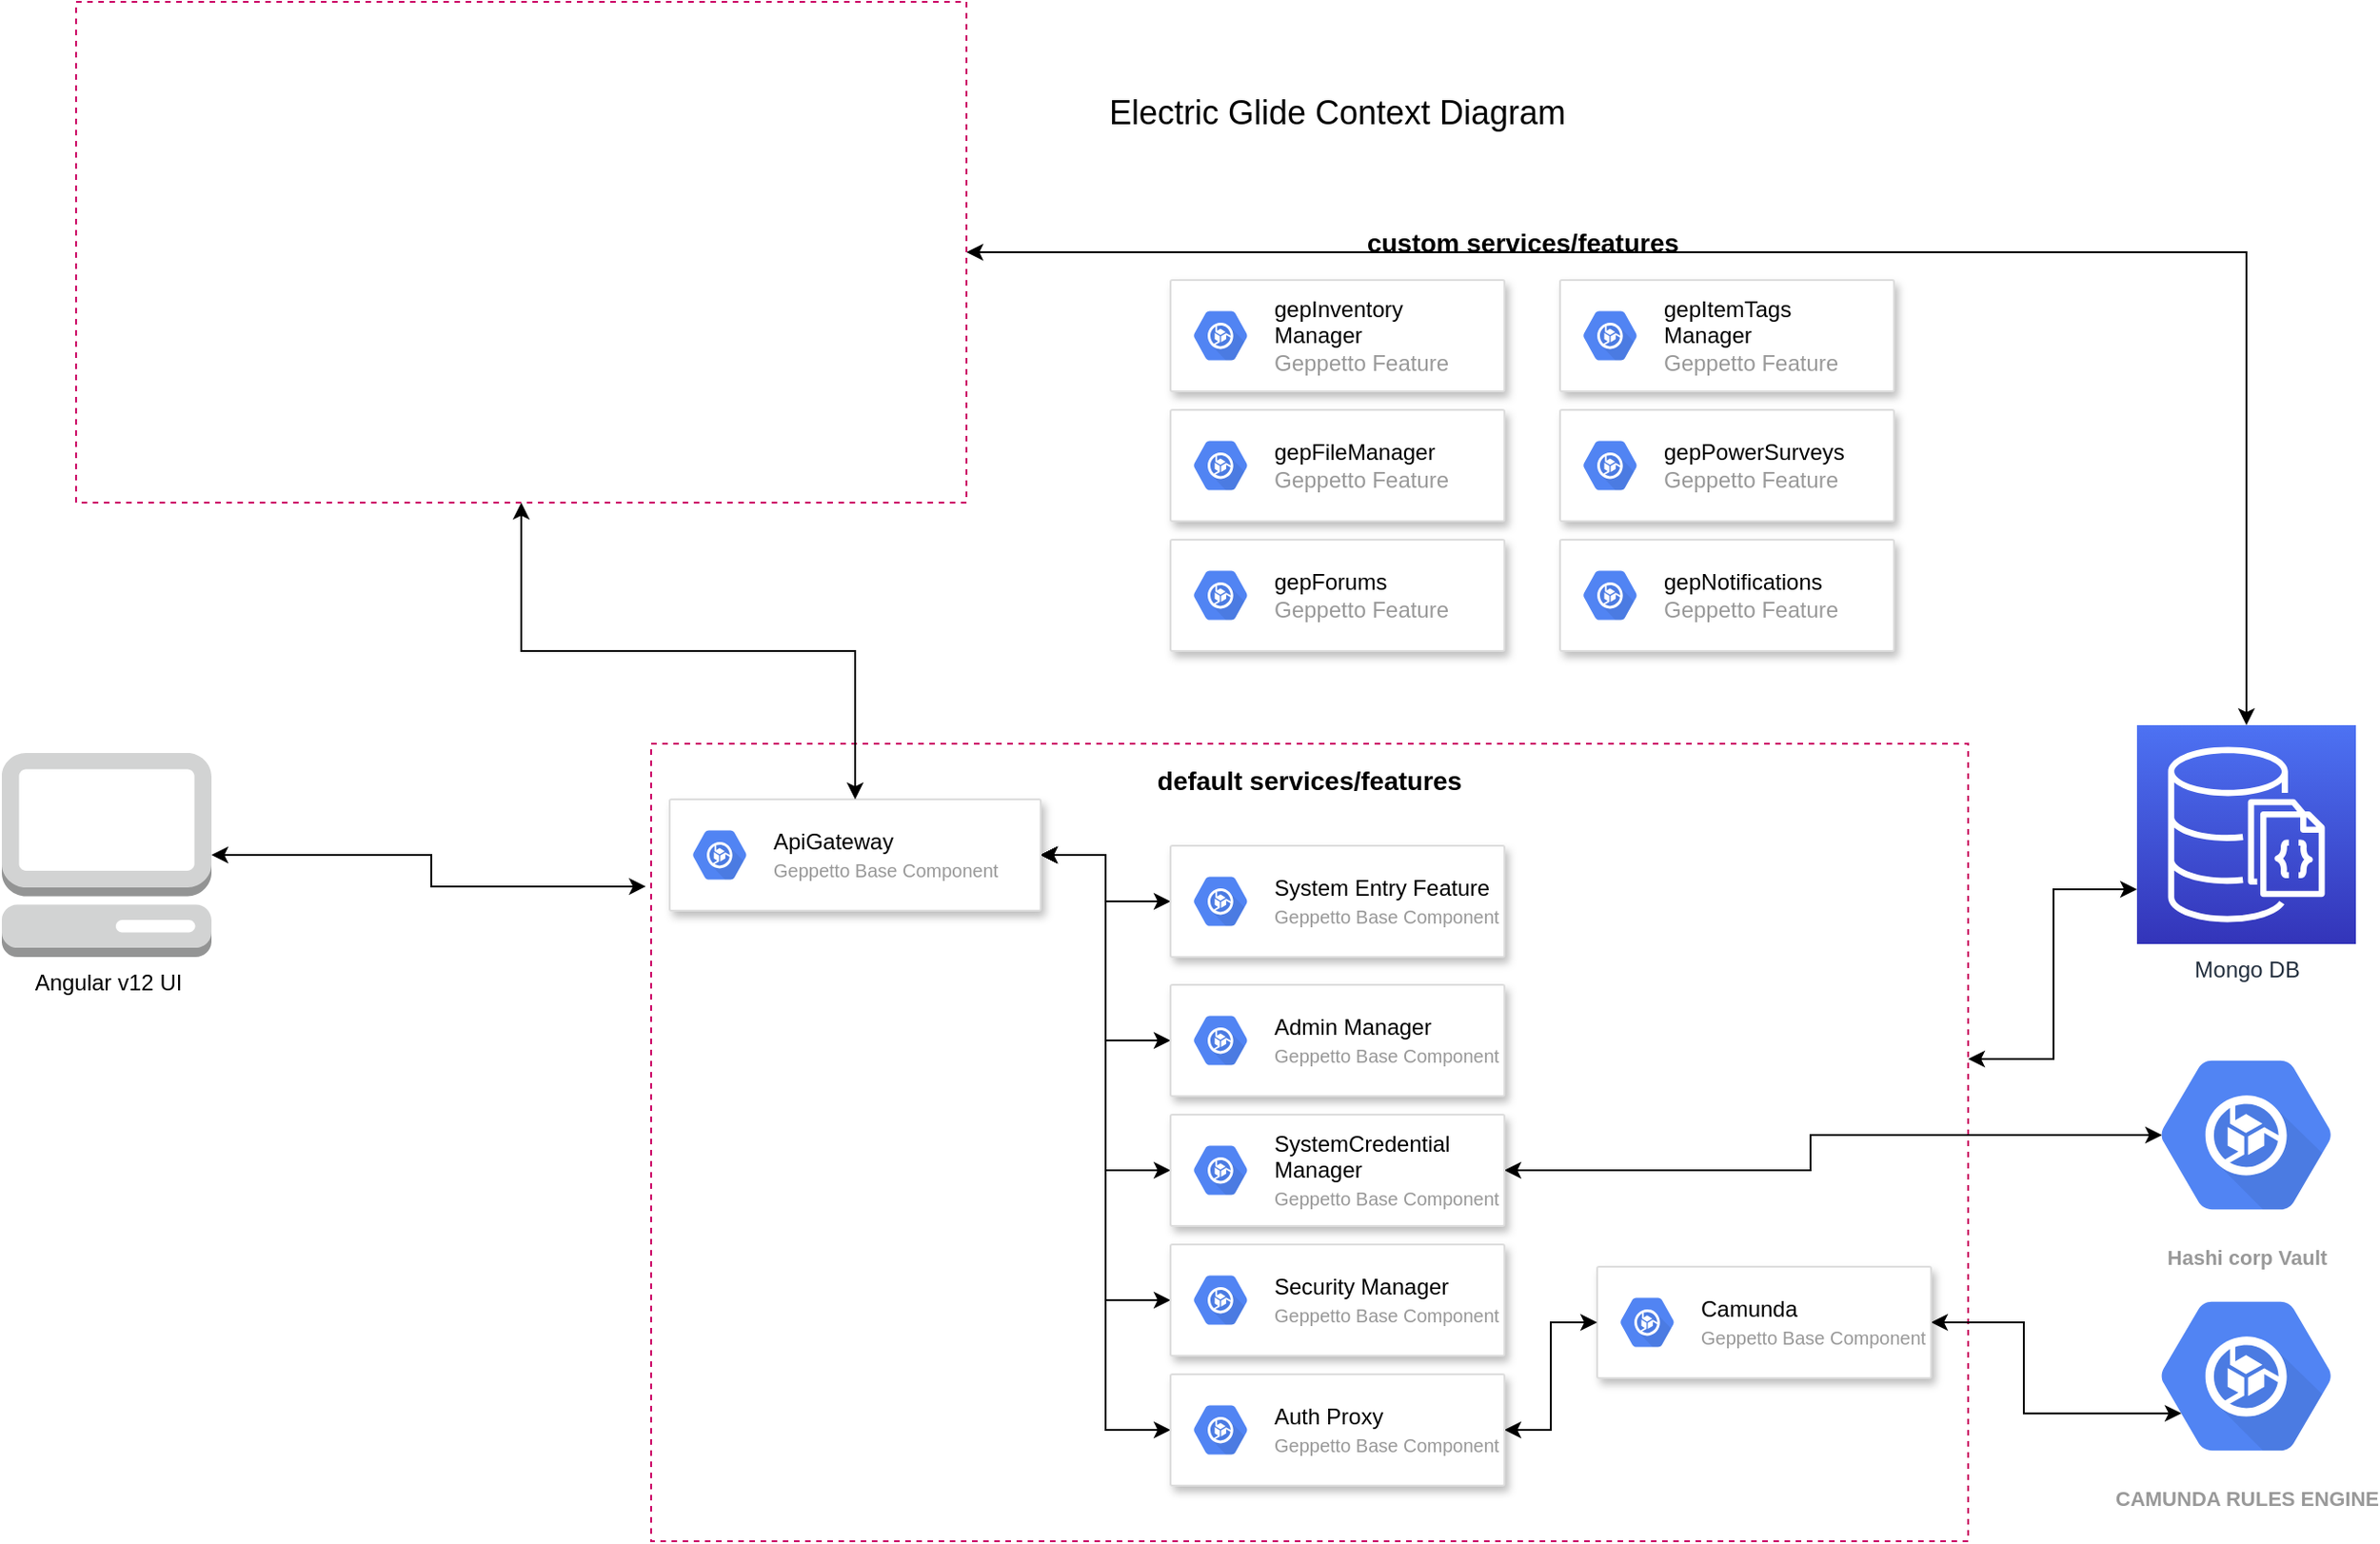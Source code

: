 <mxfile version="15.2.9" type="device" pages="2"><diagram id="dKy9SBBcwm-C02LNs3xB" name="context"><mxGraphModel dx="1426" dy="1566" grid="1" gridSize="10" guides="1" tooltips="1" connect="1" arrows="1" fold="1" page="1" pageScale="1" pageWidth="1100" pageHeight="850" math="0" shadow="0"><root><mxCell id="SBr5PYa9QIMHLQq0XO1f-0"/><mxCell id="SBr5PYa9QIMHLQq0XO1f-1" parent="SBr5PYa9QIMHLQq0XO1f-0"/><mxCell id="VgpyOSdeSVqn83UV-ktD-28" style="edgeStyle=orthogonalEdgeStyle;rounded=0;orthogonalLoop=1;jettySize=auto;html=1;entryX=0;entryY=0.75;entryDx=0;entryDy=0;entryPerimeter=0;startArrow=classic;startFill=1;" parent="SBr5PYa9QIMHLQq0XO1f-1" source="VgpyOSdeSVqn83UV-ktD-18" target="VgpyOSdeSVqn83UV-ktD-12" edge="1"><mxGeometry relative="1" as="geometry"><Array as="points"><mxPoint x="1226" y="540"/><mxPoint x="1226" y="449"/></Array></mxGeometry></mxCell><mxCell id="VgpyOSdeSVqn83UV-ktD-18" value="" style="rounded=0;whiteSpace=wrap;html=1;dashed=1;fillColor=none;gradientColor=none;strokeColor=#CC0066;" parent="SBr5PYa9QIMHLQq0XO1f-1" vertex="1"><mxGeometry x="470" y="370" width="710" height="430" as="geometry"/></mxCell><mxCell id="8__SwA9EBLNu9RgDJsMg-0" value="" style="strokeColor=#dddddd;shadow=1;strokeWidth=1;rounded=1;absoluteArcSize=1;arcSize=2;" parent="SBr5PYa9QIMHLQq0XO1f-1" vertex="1"><mxGeometry x="750" y="120" width="180" height="60" as="geometry"/></mxCell><mxCell id="8__SwA9EBLNu9RgDJsMg-1" value="&lt;font color=&quot;#000000&quot;&gt;gepInventory&lt;br&gt;Manager&lt;/font&gt;&lt;br&gt;Geppetto Feature" style="dashed=0;connectable=0;html=1;fillColor=#5184F3;strokeColor=none;shape=mxgraph.gcp2.hexIcon;prIcon=container_optimized_os;part=1;labelPosition=right;verticalLabelPosition=middle;align=left;verticalAlign=middle;spacingLeft=5;fontColor=#999999;fontSize=12;" parent="8__SwA9EBLNu9RgDJsMg-0" vertex="1"><mxGeometry y="0.5" width="44" height="39" relative="1" as="geometry"><mxPoint x="5" y="-19.5" as="offset"/></mxGeometry></mxCell><mxCell id="8__SwA9EBLNu9RgDJsMg-4" value="" style="strokeColor=#dddddd;shadow=1;strokeWidth=1;rounded=1;absoluteArcSize=1;arcSize=2;" parent="SBr5PYa9QIMHLQq0XO1f-1" vertex="1"><mxGeometry x="750" y="190" width="180" height="60" as="geometry"/></mxCell><mxCell id="8__SwA9EBLNu9RgDJsMg-5" value="&lt;font color=&quot;#000000&quot;&gt;gepFileManager&lt;/font&gt;&lt;br&gt;Geppetto Feature" style="dashed=0;connectable=0;html=1;fillColor=#5184F3;strokeColor=none;shape=mxgraph.gcp2.hexIcon;prIcon=container_optimized_os;part=1;labelPosition=right;verticalLabelPosition=middle;align=left;verticalAlign=middle;spacingLeft=5;fontColor=#999999;fontSize=12;" parent="8__SwA9EBLNu9RgDJsMg-4" vertex="1"><mxGeometry y="0.5" width="44" height="39" relative="1" as="geometry"><mxPoint x="5" y="-19.5" as="offset"/></mxGeometry></mxCell><mxCell id="8__SwA9EBLNu9RgDJsMg-6" value="" style="strokeColor=#dddddd;shadow=1;strokeWidth=1;rounded=1;absoluteArcSize=1;arcSize=2;" parent="SBr5PYa9QIMHLQq0XO1f-1" vertex="1"><mxGeometry x="960" y="120" width="180" height="60" as="geometry"/></mxCell><mxCell id="8__SwA9EBLNu9RgDJsMg-7" value="&lt;font color=&quot;#000000&quot;&gt;gepItemTags&lt;br&gt;Manager&lt;/font&gt;&lt;br&gt;Geppetto Feature" style="dashed=0;connectable=0;html=1;fillColor=#5184F3;strokeColor=none;shape=mxgraph.gcp2.hexIcon;prIcon=container_optimized_os;part=1;labelPosition=right;verticalLabelPosition=middle;align=left;verticalAlign=middle;spacingLeft=5;fontColor=#999999;fontSize=12;" parent="8__SwA9EBLNu9RgDJsMg-6" vertex="1"><mxGeometry y="0.5" width="44" height="39" relative="1" as="geometry"><mxPoint x="5" y="-19.5" as="offset"/></mxGeometry></mxCell><mxCell id="8__SwA9EBLNu9RgDJsMg-8" value="" style="strokeColor=#dddddd;shadow=1;strokeWidth=1;rounded=1;absoluteArcSize=1;arcSize=2;" parent="SBr5PYa9QIMHLQq0XO1f-1" vertex="1"><mxGeometry x="960" y="190" width="180" height="60" as="geometry"/></mxCell><mxCell id="8__SwA9EBLNu9RgDJsMg-9" value="&lt;font color=&quot;#000000&quot;&gt;gepPowerSurveys&lt;/font&gt;&lt;br&gt;Geppetto Feature" style="dashed=0;connectable=0;html=1;fillColor=#5184F3;strokeColor=none;shape=mxgraph.gcp2.hexIcon;prIcon=container_optimized_os;part=1;labelPosition=right;verticalLabelPosition=middle;align=left;verticalAlign=middle;spacingLeft=5;fontColor=#999999;fontSize=12;" parent="8__SwA9EBLNu9RgDJsMg-8" vertex="1"><mxGeometry y="0.5" width="44" height="39" relative="1" as="geometry"><mxPoint x="5" y="-19.5" as="offset"/></mxGeometry></mxCell><mxCell id="8__SwA9EBLNu9RgDJsMg-11" value="" style="strokeColor=#dddddd;shadow=1;strokeWidth=1;rounded=1;absoluteArcSize=1;arcSize=2;" parent="SBr5PYa9QIMHLQq0XO1f-1" vertex="1"><mxGeometry x="750" y="260" width="180" height="60" as="geometry"/></mxCell><mxCell id="8__SwA9EBLNu9RgDJsMg-12" value="&lt;font color=&quot;#000000&quot;&gt;gepForums&lt;/font&gt;&lt;br&gt;Geppetto Feature" style="dashed=0;connectable=0;html=1;fillColor=#5184F3;strokeColor=none;shape=mxgraph.gcp2.hexIcon;prIcon=container_optimized_os;part=1;labelPosition=right;verticalLabelPosition=middle;align=left;verticalAlign=middle;spacingLeft=5;fontColor=#999999;fontSize=12;" parent="8__SwA9EBLNu9RgDJsMg-11" vertex="1"><mxGeometry y="0.5" width="44" height="39" relative="1" as="geometry"><mxPoint x="5" y="-19.5" as="offset"/></mxGeometry></mxCell><mxCell id="8__SwA9EBLNu9RgDJsMg-13" value="" style="strokeColor=#dddddd;shadow=1;strokeWidth=1;rounded=1;absoluteArcSize=1;arcSize=2;" parent="SBr5PYa9QIMHLQq0XO1f-1" vertex="1"><mxGeometry x="960" y="260" width="180" height="60" as="geometry"/></mxCell><mxCell id="8__SwA9EBLNu9RgDJsMg-14" value="&lt;font color=&quot;#000000&quot;&gt;gepNotifications&lt;/font&gt;&lt;br&gt;Geppetto Feature" style="dashed=0;connectable=0;html=1;fillColor=#5184F3;strokeColor=none;shape=mxgraph.gcp2.hexIcon;prIcon=container_optimized_os;part=1;labelPosition=right;verticalLabelPosition=middle;align=left;verticalAlign=middle;spacingLeft=5;fontColor=#999999;fontSize=12;" parent="8__SwA9EBLNu9RgDJsMg-13" vertex="1"><mxGeometry y="0.5" width="44" height="39" relative="1" as="geometry"><mxPoint x="5" y="-19.5" as="offset"/></mxGeometry></mxCell><mxCell id="VgpyOSdeSVqn83UV-ktD-23" style="edgeStyle=orthogonalEdgeStyle;rounded=0;orthogonalLoop=1;jettySize=auto;html=1;entryX=0;entryY=0.5;entryDx=0;entryDy=0;startArrow=classic;startFill=1;" parent="SBr5PYa9QIMHLQq0XO1f-1" source="8__SwA9EBLNu9RgDJsMg-16" target="VgpyOSdeSVqn83UV-ktD-10" edge="1"><mxGeometry relative="1" as="geometry"/></mxCell><mxCell id="VgpyOSdeSVqn83UV-ktD-24" style="edgeStyle=orthogonalEdgeStyle;rounded=0;orthogonalLoop=1;jettySize=auto;html=1;entryX=0;entryY=0.5;entryDx=0;entryDy=0;startArrow=classic;startFill=1;" parent="SBr5PYa9QIMHLQq0XO1f-1" source="8__SwA9EBLNu9RgDJsMg-16" target="VgpyOSdeSVqn83UV-ktD-6" edge="1"><mxGeometry relative="1" as="geometry"/></mxCell><mxCell id="VgpyOSdeSVqn83UV-ktD-25" style="edgeStyle=orthogonalEdgeStyle;rounded=0;orthogonalLoop=1;jettySize=auto;html=1;entryX=0;entryY=0.5;entryDx=0;entryDy=0;startArrow=classic;startFill=1;" parent="SBr5PYa9QIMHLQq0XO1f-1" source="8__SwA9EBLNu9RgDJsMg-16" target="VgpyOSdeSVqn83UV-ktD-4" edge="1"><mxGeometry relative="1" as="geometry"/></mxCell><mxCell id="-wSxiqYW_l5zqY3tqVhY-4" style="edgeStyle=orthogonalEdgeStyle;rounded=0;orthogonalLoop=1;jettySize=auto;html=1;entryX=0;entryY=0.5;entryDx=0;entryDy=0;startArrow=classic;startFill=1;" parent="SBr5PYa9QIMHLQq0XO1f-1" source="8__SwA9EBLNu9RgDJsMg-16" target="-wSxiqYW_l5zqY3tqVhY-2" edge="1"><mxGeometry relative="1" as="geometry"/></mxCell><mxCell id="-wSxiqYW_l5zqY3tqVhY-5" style="edgeStyle=orthogonalEdgeStyle;rounded=0;orthogonalLoop=1;jettySize=auto;html=1;entryX=0;entryY=0.5;entryDx=0;entryDy=0;startArrow=classic;startFill=1;" parent="SBr5PYa9QIMHLQq0XO1f-1" source="8__SwA9EBLNu9RgDJsMg-16" target="VgpyOSdeSVqn83UV-ktD-8" edge="1"><mxGeometry relative="1" as="geometry"/></mxCell><mxCell id="8__SwA9EBLNu9RgDJsMg-16" value="" style="strokeColor=#dddddd;shadow=1;strokeWidth=1;rounded=1;absoluteArcSize=1;arcSize=2;" parent="SBr5PYa9QIMHLQq0XO1f-1" vertex="1"><mxGeometry x="480" y="400" width="200" height="60" as="geometry"/></mxCell><mxCell id="8__SwA9EBLNu9RgDJsMg-17" value="&lt;font color=&quot;#000000&quot;&gt;ApiGateway&lt;/font&gt;&lt;br&gt;&lt;font style=&quot;font-size: 10px&quot;&gt;Geppetto Base Component&lt;/font&gt;" style="dashed=0;connectable=0;html=1;fillColor=#5184F3;strokeColor=none;shape=mxgraph.gcp2.hexIcon;prIcon=container_optimized_os;part=1;labelPosition=right;verticalLabelPosition=middle;align=left;verticalAlign=middle;spacingLeft=5;fontColor=#999999;fontSize=12;" parent="8__SwA9EBLNu9RgDJsMg-16" vertex="1"><mxGeometry y="0.5" width="44" height="39" relative="1" as="geometry"><mxPoint x="5" y="-19.5" as="offset"/></mxGeometry></mxCell><mxCell id="VgpyOSdeSVqn83UV-ktD-27" style="edgeStyle=orthogonalEdgeStyle;rounded=0;orthogonalLoop=1;jettySize=auto;html=1;entryX=0.25;entryY=0.67;entryDx=0;entryDy=0;entryPerimeter=0;startArrow=classic;startFill=1;" parent="SBr5PYa9QIMHLQq0XO1f-1" source="8__SwA9EBLNu9RgDJsMg-20" target="VgpyOSdeSVqn83UV-ktD-0" edge="1"><mxGeometry relative="1" as="geometry"/></mxCell><mxCell id="8__SwA9EBLNu9RgDJsMg-20" value="" style="strokeColor=#dddddd;shadow=1;strokeWidth=1;rounded=1;absoluteArcSize=1;arcSize=2;" parent="SBr5PYa9QIMHLQq0XO1f-1" vertex="1"><mxGeometry x="980" y="652" width="180" height="60" as="geometry"/></mxCell><mxCell id="8__SwA9EBLNu9RgDJsMg-21" value="&lt;font color=&quot;#000000&quot;&gt;Camunda&lt;/font&gt;&lt;br&gt;&lt;font style=&quot;font-size: 10px&quot;&gt;Geppetto Base Component&lt;/font&gt;" style="dashed=0;connectable=0;html=1;fillColor=#5184F3;strokeColor=none;shape=mxgraph.gcp2.hexIcon;prIcon=container_optimized_os;part=1;labelPosition=right;verticalLabelPosition=middle;align=left;verticalAlign=middle;spacingLeft=5;fontColor=#999999;fontSize=12;" parent="8__SwA9EBLNu9RgDJsMg-20" vertex="1"><mxGeometry y="0.5" width="44" height="39" relative="1" as="geometry"><mxPoint x="5" y="-19.5" as="offset"/></mxGeometry></mxCell><mxCell id="VgpyOSdeSVqn83UV-ktD-0" value="CAMUNDA RULES ENGINE" style="html=1;fillColor=#5184F3;strokeColor=none;verticalAlign=top;labelPosition=center;verticalLabelPosition=bottom;align=center;spacingTop=-6;fontSize=11;fontStyle=1;fontColor=#999999;shape=mxgraph.gcp2.hexIcon;prIcon=container_optimized_os" parent="SBr5PYa9QIMHLQq0XO1f-1" vertex="1"><mxGeometry x="1260" y="652" width="140" height="118" as="geometry"/></mxCell><mxCell id="VgpyOSdeSVqn83UV-ktD-26" style="edgeStyle=orthogonalEdgeStyle;rounded=0;orthogonalLoop=1;jettySize=auto;html=1;startArrow=classic;startFill=1;" parent="SBr5PYa9QIMHLQq0XO1f-1" source="VgpyOSdeSVqn83UV-ktD-4" target="8__SwA9EBLNu9RgDJsMg-20" edge="1"><mxGeometry relative="1" as="geometry"/></mxCell><mxCell id="VgpyOSdeSVqn83UV-ktD-4" value="" style="strokeColor=#dddddd;shadow=1;strokeWidth=1;rounded=1;absoluteArcSize=1;arcSize=2;" parent="SBr5PYa9QIMHLQq0XO1f-1" vertex="1"><mxGeometry x="750" y="710" width="180" height="60" as="geometry"/></mxCell><mxCell id="VgpyOSdeSVqn83UV-ktD-5" value="&lt;font color=&quot;#000000&quot;&gt;Auth Proxy&lt;/font&gt;&lt;br&gt;&lt;font style=&quot;font-size: 10px&quot;&gt;Geppetto Base Component&lt;/font&gt;" style="dashed=0;connectable=0;html=1;fillColor=#5184F3;strokeColor=none;shape=mxgraph.gcp2.hexIcon;prIcon=container_optimized_os;part=1;labelPosition=right;verticalLabelPosition=middle;align=left;verticalAlign=middle;spacingLeft=5;fontColor=#999999;fontSize=12;" parent="VgpyOSdeSVqn83UV-ktD-4" vertex="1"><mxGeometry y="0.5" width="44" height="39" relative="1" as="geometry"><mxPoint x="5" y="-19.5" as="offset"/></mxGeometry></mxCell><mxCell id="VgpyOSdeSVqn83UV-ktD-6" value="" style="strokeColor=#dddddd;shadow=1;strokeWidth=1;rounded=1;absoluteArcSize=1;arcSize=2;" parent="SBr5PYa9QIMHLQq0XO1f-1" vertex="1"><mxGeometry x="750" y="640" width="180" height="60" as="geometry"/></mxCell><mxCell id="VgpyOSdeSVqn83UV-ktD-7" value="&lt;font color=&quot;#000000&quot;&gt;Security Manager&lt;/font&gt;&lt;br&gt;&lt;font style=&quot;font-size: 10px&quot;&gt;Geppetto Base Component&lt;/font&gt;" style="dashed=0;connectable=0;html=1;fillColor=#5184F3;strokeColor=none;shape=mxgraph.gcp2.hexIcon;prIcon=container_optimized_os;part=1;labelPosition=right;verticalLabelPosition=middle;align=left;verticalAlign=middle;spacingLeft=5;fontColor=#999999;fontSize=12;" parent="VgpyOSdeSVqn83UV-ktD-6" vertex="1"><mxGeometry y="0.5" width="44" height="39" relative="1" as="geometry"><mxPoint x="5" y="-19.5" as="offset"/></mxGeometry></mxCell><mxCell id="VgpyOSdeSVqn83UV-ktD-8" value="" style="strokeColor=#dddddd;shadow=1;strokeWidth=1;rounded=1;absoluteArcSize=1;arcSize=2;" parent="SBr5PYa9QIMHLQq0XO1f-1" vertex="1"><mxGeometry x="750" y="500" width="180" height="60" as="geometry"/></mxCell><mxCell id="VgpyOSdeSVqn83UV-ktD-9" value="&lt;font color=&quot;#000000&quot;&gt;Admin Manager&lt;/font&gt;&lt;br&gt;&lt;font style=&quot;font-size: 10px&quot;&gt;Geppetto Base Component&lt;/font&gt;" style="dashed=0;connectable=0;html=1;fillColor=#5184F3;strokeColor=none;shape=mxgraph.gcp2.hexIcon;prIcon=container_optimized_os;part=1;labelPosition=right;verticalLabelPosition=middle;align=left;verticalAlign=middle;spacingLeft=5;fontColor=#999999;fontSize=12;" parent="VgpyOSdeSVqn83UV-ktD-8" vertex="1"><mxGeometry y="0.5" width="44" height="39" relative="1" as="geometry"><mxPoint x="5" y="-19.5" as="offset"/></mxGeometry></mxCell><mxCell id="-wSxiqYW_l5zqY3tqVhY-10" style="edgeStyle=orthogonalEdgeStyle;rounded=0;orthogonalLoop=1;jettySize=auto;html=1;entryX=0.175;entryY=0.5;entryDx=0;entryDy=0;entryPerimeter=0;startArrow=classic;startFill=1;" parent="SBr5PYa9QIMHLQq0XO1f-1" source="VgpyOSdeSVqn83UV-ktD-10" target="-wSxiqYW_l5zqY3tqVhY-8" edge="1"><mxGeometry relative="1" as="geometry"/></mxCell><mxCell id="VgpyOSdeSVqn83UV-ktD-10" value="" style="strokeColor=#dddddd;shadow=1;strokeWidth=1;rounded=1;absoluteArcSize=1;arcSize=2;" parent="SBr5PYa9QIMHLQq0XO1f-1" vertex="1"><mxGeometry x="750" y="570" width="180" height="60" as="geometry"/></mxCell><mxCell id="VgpyOSdeSVqn83UV-ktD-11" value="&lt;font color=&quot;#000000&quot;&gt;SystemCredential&lt;br&gt;Manager&lt;/font&gt;&lt;br&gt;&lt;font style=&quot;font-size: 10px&quot;&gt;Geppetto Base Component&lt;/font&gt;" style="dashed=0;connectable=0;html=1;fillColor=#5184F3;strokeColor=none;shape=mxgraph.gcp2.hexIcon;prIcon=container_optimized_os;part=1;labelPosition=right;verticalLabelPosition=middle;align=left;verticalAlign=middle;spacingLeft=5;fontColor=#999999;fontSize=12;" parent="VgpyOSdeSVqn83UV-ktD-10" vertex="1"><mxGeometry y="0.5" width="44" height="39" relative="1" as="geometry"><mxPoint x="5" y="-19.5" as="offset"/></mxGeometry></mxCell><mxCell id="VgpyOSdeSVqn83UV-ktD-12" value="Mongo DB" style="points=[[0,0,0],[0.25,0,0],[0.5,0,0],[0.75,0,0],[1,0,0],[0,1,0],[0.25,1,0],[0.5,1,0],[0.75,1,0],[1,1,0],[0,0.25,0],[0,0.5,0],[0,0.75,0],[1,0.25,0],[1,0.5,0],[1,0.75,0]];outlineConnect=0;fontColor=#232F3E;gradientColor=#4D72F3;gradientDirection=north;fillColor=#3334B9;strokeColor=#ffffff;dashed=0;verticalLabelPosition=bottom;verticalAlign=top;align=center;html=1;fontSize=12;fontStyle=0;aspect=fixed;shape=mxgraph.aws4.resourceIcon;resIcon=mxgraph.aws4.documentdb_with_mongodb_compatibility;rounded=0;" parent="SBr5PYa9QIMHLQq0XO1f-1" vertex="1"><mxGeometry x="1271" y="360" width="118" height="118" as="geometry"/></mxCell><mxCell id="VgpyOSdeSVqn83UV-ktD-32" style="edgeStyle=orthogonalEdgeStyle;rounded=0;orthogonalLoop=1;jettySize=auto;html=1;entryX=-0.004;entryY=0.179;entryDx=0;entryDy=0;entryPerimeter=0;startArrow=classic;startFill=1;" parent="SBr5PYa9QIMHLQq0XO1f-1" source="VgpyOSdeSVqn83UV-ktD-13" target="VgpyOSdeSVqn83UV-ktD-18" edge="1"><mxGeometry relative="1" as="geometry"/></mxCell><mxCell id="VgpyOSdeSVqn83UV-ktD-13" value="Angular v12 UI" style="outlineConnect=0;dashed=0;verticalLabelPosition=bottom;verticalAlign=top;align=center;html=1;shape=mxgraph.aws3.management_console;fillColor=#D2D3D3;gradientColor=none;rounded=0;" parent="SBr5PYa9QIMHLQq0XO1f-1" vertex="1"><mxGeometry x="120" y="375" width="113" height="110" as="geometry"/></mxCell><mxCell id="VgpyOSdeSVqn83UV-ktD-14" value="&lt;font style=&quot;font-size: 18px&quot;&gt;Electric Glide Context Diagram&lt;/font&gt;" style="text;html=1;strokeColor=none;fillColor=none;align=center;verticalAlign=middle;whiteSpace=wrap;rounded=0;dashed=1;" parent="SBr5PYa9QIMHLQq0XO1f-1" vertex="1"><mxGeometry x="655" y="20" width="370" height="20" as="geometry"/></mxCell><mxCell id="VgpyOSdeSVqn83UV-ktD-29" style="edgeStyle=orthogonalEdgeStyle;rounded=0;orthogonalLoop=1;jettySize=auto;html=1;startArrow=classic;startFill=1;" parent="SBr5PYa9QIMHLQq0XO1f-1" source="VgpyOSdeSVqn83UV-ktD-17" target="VgpyOSdeSVqn83UV-ktD-12" edge="1"><mxGeometry relative="1" as="geometry"/></mxCell><mxCell id="-wSxiqYW_l5zqY3tqVhY-7" style="edgeStyle=orthogonalEdgeStyle;rounded=0;orthogonalLoop=1;jettySize=auto;html=1;entryX=0.5;entryY=0;entryDx=0;entryDy=0;startArrow=classic;startFill=1;" parent="SBr5PYa9QIMHLQq0XO1f-1" source="VgpyOSdeSVqn83UV-ktD-17" target="8__SwA9EBLNu9RgDJsMg-16" edge="1"><mxGeometry relative="1" as="geometry"/></mxCell><mxCell id="VgpyOSdeSVqn83UV-ktD-17" value="" style="rounded=0;whiteSpace=wrap;html=1;dashed=1;fillColor=none;gradientColor=none;strokeColor=#CC0066;" parent="SBr5PYa9QIMHLQq0XO1f-1" vertex="1"><mxGeometry x="160" y="-30" width="480" height="270" as="geometry"/></mxCell><mxCell id="VgpyOSdeSVqn83UV-ktD-30" value="&lt;font style=&quot;font-size: 14px&quot;&gt;&lt;b&gt;custom services/features&lt;/b&gt;&lt;/font&gt;" style="text;html=1;strokeColor=none;fillColor=none;align=center;verticalAlign=middle;whiteSpace=wrap;rounded=0;dashed=1;" parent="SBr5PYa9QIMHLQq0XO1f-1" vertex="1"><mxGeometry x="850" y="90" width="180" height="20" as="geometry"/></mxCell><mxCell id="VgpyOSdeSVqn83UV-ktD-31" value="&lt;font style=&quot;font-size: 14px&quot;&gt;&lt;b&gt;default services/features&lt;/b&gt;&lt;/font&gt;" style="text;html=1;strokeColor=none;fillColor=none;align=center;verticalAlign=middle;whiteSpace=wrap;rounded=0;dashed=1;" parent="SBr5PYa9QIMHLQq0XO1f-1" vertex="1"><mxGeometry x="735" y="380" width="180" height="20" as="geometry"/></mxCell><mxCell id="-wSxiqYW_l5zqY3tqVhY-2" value="" style="strokeColor=#dddddd;shadow=1;strokeWidth=1;rounded=1;absoluteArcSize=1;arcSize=2;" parent="SBr5PYa9QIMHLQq0XO1f-1" vertex="1"><mxGeometry x="750" y="425" width="180" height="60" as="geometry"/></mxCell><mxCell id="-wSxiqYW_l5zqY3tqVhY-3" value="&lt;font color=&quot;#000000&quot;&gt;System Entry Feature&lt;/font&gt;&lt;br&gt;&lt;font style=&quot;font-size: 10px&quot;&gt;Geppetto Base Component&lt;/font&gt;" style="dashed=0;connectable=0;html=1;fillColor=#5184F3;strokeColor=none;shape=mxgraph.gcp2.hexIcon;prIcon=container_optimized_os;part=1;labelPosition=right;verticalLabelPosition=middle;align=left;verticalAlign=middle;spacingLeft=5;fontColor=#999999;fontSize=12;" parent="-wSxiqYW_l5zqY3tqVhY-2" vertex="1"><mxGeometry y="0.5" width="44" height="39" relative="1" as="geometry"><mxPoint x="5" y="-19.5" as="offset"/></mxGeometry></mxCell><mxCell id="-wSxiqYW_l5zqY3tqVhY-8" value="Hashi corp Vault" style="html=1;fillColor=#5184F3;strokeColor=none;verticalAlign=top;labelPosition=center;verticalLabelPosition=bottom;align=center;spacingTop=-6;fontSize=11;fontStyle=1;fontColor=#999999;shape=mxgraph.gcp2.hexIcon;prIcon=container_optimized_os" parent="SBr5PYa9QIMHLQq0XO1f-1" vertex="1"><mxGeometry x="1260" y="522" width="140" height="118" as="geometry"/></mxCell></root></mxGraphModel></diagram><diagram id="6b_Fhv5zBGNuw5R_LBHf" name="Page-2"><mxGraphModel dx="1426" dy="716" grid="1" gridSize="10" guides="1" tooltips="1" connect="1" arrows="1" fold="1" page="1" pageScale="1" pageWidth="1100" pageHeight="850" math="0" shadow="0"><root><mxCell id="2WveRS5UUNAfMhsTAeDn-0"/><mxCell id="2WveRS5UUNAfMhsTAeDn-1" parent="2WveRS5UUNAfMhsTAeDn-0"/><mxCell id="z5k8DvRZiJTl83wp2pLu-6" style="edgeStyle=orthogonalEdgeStyle;rounded=0;orthogonalLoop=1;jettySize=auto;html=1;entryX=0;entryY=0.5;entryDx=0;entryDy=0;startArrow=classic;startFill=1;" edge="1" parent="2WveRS5UUNAfMhsTAeDn-1" source="2WveRS5UUNAfMhsTAeDn-2" target="z5k8DvRZiJTl83wp2pLu-2"><mxGeometry relative="1" as="geometry"/></mxCell><mxCell id="2WveRS5UUNAfMhsTAeDn-2" value="" style="strokeColor=#dddddd;shadow=1;strokeWidth=1;rounded=1;absoluteArcSize=1;arcSize=2;" vertex="1" parent="2WveRS5UUNAfMhsTAeDn-1"><mxGeometry x="100" y="340" width="190" height="60" as="geometry"/></mxCell><mxCell id="2WveRS5UUNAfMhsTAeDn-3" value="&lt;font color=&quot;#000000&quot;&gt;security&lt;br&gt;Manager&lt;/font&gt;&lt;br&gt;default Micro Service" style="dashed=0;connectable=0;html=1;fillColor=#5184F3;strokeColor=none;shape=mxgraph.gcp2.hexIcon;prIcon=container_optimized_os;part=1;labelPosition=right;verticalLabelPosition=middle;align=left;verticalAlign=middle;spacingLeft=5;fontColor=#999999;fontSize=12;" vertex="1" parent="2WveRS5UUNAfMhsTAeDn-2"><mxGeometry y="0.5" width="44" height="39" relative="1" as="geometry"><mxPoint x="5" y="-19.5" as="offset"/></mxGeometry></mxCell><mxCell id="z5k8DvRZiJTl83wp2pLu-10" style="edgeStyle=orthogonalEdgeStyle;rounded=0;orthogonalLoop=1;jettySize=auto;html=1;entryX=0;entryY=0.5;entryDx=0;entryDy=0;entryPerimeter=0;startArrow=classic;startFill=1;" edge="1" parent="2WveRS5UUNAfMhsTAeDn-1" source="2WveRS5UUNAfMhsTAeDn-8" target="FeocQxm-rHwbkY91s6gn-0"><mxGeometry relative="1" as="geometry"/></mxCell><mxCell id="2WveRS5UUNAfMhsTAeDn-8" value="" style="strokeColor=#6c8ebf;shadow=1;strokeWidth=1;rounded=1;absoluteArcSize=1;arcSize=2;fillColor=#dae8fc;" vertex="1" parent="2WveRS5UUNAfMhsTAeDn-1"><mxGeometry x="645" y="479" width="180" height="60" as="geometry"/></mxCell><mxCell id="2WveRS5UUNAfMhsTAeDn-9" value="&lt;font color=&quot;#000000&quot;&gt;gepFileManager&lt;/font&gt;&lt;br&gt;Geppetto Feature" style="dashed=0;connectable=0;html=1;fillColor=#5184F3;strokeColor=none;shape=mxgraph.gcp2.hexIcon;prIcon=container_optimized_os;part=1;labelPosition=right;verticalLabelPosition=middle;align=left;verticalAlign=middle;spacingLeft=5;fontColor=#999999;fontSize=12;" vertex="1" parent="2WveRS5UUNAfMhsTAeDn-8"><mxGeometry y="0.5" width="44" height="39" relative="1" as="geometry"><mxPoint x="5" y="-19.5" as="offset"/></mxGeometry></mxCell><mxCell id="C9WVgLhj11NfMrMn1zjx-0" value="CAMUNDA RULES ENGINE" style="html=1;fillColor=#5184F3;strokeColor=none;verticalAlign=top;labelPosition=center;verticalLabelPosition=bottom;align=center;spacingTop=-6;fontSize=11;fontStyle=1;fontColor=#999999;shape=mxgraph.gcp2.hexIcon;prIcon=container_optimized_os" vertex="1" parent="2WveRS5UUNAfMhsTAeDn-1"><mxGeometry x="948" y="180" width="140" height="118" as="geometry"/></mxCell><mxCell id="FeocQxm-rHwbkY91s6gn-0" value="Mongo DB" style="points=[[0,0,0],[0.25,0,0],[0.5,0,0],[0.75,0,0],[1,0,0],[0,1,0],[0.25,1,0],[0.5,1,0],[0.75,1,0],[1,1,0],[0,0.25,0],[0,0.5,0],[0,0.75,0],[1,0.25,0],[1,0.5,0],[1,0.75,0]];outlineConnect=0;fontColor=#232F3E;gradientColor=#4D72F3;gradientDirection=north;fillColor=#3334B9;strokeColor=#ffffff;dashed=0;verticalLabelPosition=bottom;verticalAlign=top;align=center;html=1;fontSize=12;fontStyle=0;aspect=fixed;shape=mxgraph.aws4.resourceIcon;resIcon=mxgraph.aws4.documentdb_with_mongodb_compatibility;rounded=0;" vertex="1" parent="2WveRS5UUNAfMhsTAeDn-1"><mxGeometry x="959" y="450" width="118" height="118" as="geometry"/></mxCell><mxCell id="z5k8DvRZiJTl83wp2pLu-7" style="edgeStyle=orthogonalEdgeStyle;rounded=0;orthogonalLoop=1;jettySize=auto;html=1;entryX=0;entryY=0.5;entryDx=0;entryDy=0;" edge="1" parent="2WveRS5UUNAfMhsTAeDn-1" source="z5k8DvRZiJTl83wp2pLu-2" target="z5k8DvRZiJTl83wp2pLu-4"><mxGeometry relative="1" as="geometry"/></mxCell><mxCell id="z5k8DvRZiJTl83wp2pLu-8" style="edgeStyle=orthogonalEdgeStyle;rounded=0;orthogonalLoop=1;jettySize=auto;html=1;entryX=0;entryY=0.75;entryDx=0;entryDy=0;" edge="1" parent="2WveRS5UUNAfMhsTAeDn-1" source="z5k8DvRZiJTl83wp2pLu-2" target="2WveRS5UUNAfMhsTAeDn-8"><mxGeometry relative="1" as="geometry"><Array as="points"><mxPoint x="608" y="370"/><mxPoint x="608" y="524"/></Array></mxGeometry></mxCell><mxCell id="z5k8DvRZiJTl83wp2pLu-2" value="" style="strokeColor=#dddddd;shadow=1;strokeWidth=1;rounded=1;absoluteArcSize=1;arcSize=2;" vertex="1" parent="2WveRS5UUNAfMhsTAeDn-1"><mxGeometry x="380" y="340" width="190" height="60" as="geometry"/></mxCell><mxCell id="z5k8DvRZiJTl83wp2pLu-3" value="&lt;font color=&quot;#000000&quot;&gt;auth-proxy&lt;br&gt;&lt;/font&gt;default Micro Service" style="dashed=0;connectable=0;html=1;fillColor=#5184F3;strokeColor=none;shape=mxgraph.gcp2.hexIcon;prIcon=container_optimized_os;part=1;labelPosition=right;verticalLabelPosition=middle;align=left;verticalAlign=middle;spacingLeft=5;fontColor=#999999;fontSize=12;" vertex="1" parent="z5k8DvRZiJTl83wp2pLu-2"><mxGeometry y="0.5" width="44" height="39" relative="1" as="geometry"><mxPoint x="5" y="-19.5" as="offset"/></mxGeometry></mxCell><mxCell id="z5k8DvRZiJTl83wp2pLu-9" style="edgeStyle=orthogonalEdgeStyle;rounded=0;orthogonalLoop=1;jettySize=auto;html=1;entryX=0.175;entryY=0.5;entryDx=0;entryDy=0;entryPerimeter=0;startArrow=classic;startFill=1;" edge="1" parent="2WveRS5UUNAfMhsTAeDn-1" source="z5k8DvRZiJTl83wp2pLu-4" target="C9WVgLhj11NfMrMn1zjx-0"><mxGeometry relative="1" as="geometry"/></mxCell><mxCell id="z5k8DvRZiJTl83wp2pLu-4" value="" style="strokeColor=#dddddd;shadow=1;strokeWidth=1;rounded=1;absoluteArcSize=1;arcSize=2;" vertex="1" parent="2WveRS5UUNAfMhsTAeDn-1"><mxGeometry x="640" y="220" width="190" height="60" as="geometry"/></mxCell><mxCell id="z5k8DvRZiJTl83wp2pLu-5" value="&lt;font color=&quot;#000000&quot;&gt;camunda&lt;br&gt;&lt;/font&gt;default Micro Service" style="dashed=0;connectable=0;html=1;fillColor=#5184F3;strokeColor=none;shape=mxgraph.gcp2.hexIcon;prIcon=container_optimized_os;part=1;labelPosition=right;verticalLabelPosition=middle;align=left;verticalAlign=middle;spacingLeft=5;fontColor=#999999;fontSize=12;" vertex="1" parent="z5k8DvRZiJTl83wp2pLu-4"><mxGeometry y="0.5" width="44" height="39" relative="1" as="geometry"><mxPoint x="5" y="-19.5" as="offset"/></mxGeometry></mxCell><mxCell id="z5k8DvRZiJTl83wp2pLu-11" value="&lt;font style=&quot;font-size: 18px&quot;&gt;Geppetto Custom Authorization Manager&lt;/font&gt;" style="text;html=1;strokeColor=none;fillColor=none;align=center;verticalAlign=middle;whiteSpace=wrap;rounded=0;" vertex="1" parent="2WveRS5UUNAfMhsTAeDn-1"><mxGeometry x="430" y="60" width="300" height="20" as="geometry"/></mxCell><mxCell id="z5k8DvRZiJTl83wp2pLu-12" value="&lt;h1&gt;Note&lt;/h1&gt;&lt;p&gt;The function of the gepFileManager is to use Mongo Dd to store the authorization data for all the resources in a generated application - it serves the same function to the DMN file that Camunda uses to determine the authorization of application resources&lt;/p&gt;&lt;p&gt;&lt;br&gt;&lt;/p&gt;&lt;p&gt;The reason for having the same functionality in two different places is so that we do not have to be dependent on new release of Camunda breaking the Geppetto authorization proces&amp;nbsp;&amp;nbsp;&lt;/p&gt;&lt;p&gt;&lt;br&gt;&lt;/p&gt;&lt;p&gt;&lt;br&gt;&lt;/p&gt;&lt;p&gt;&lt;br&gt;&lt;/p&gt;" style="text;html=1;strokeColor=none;fillColor=none;spacing=5;spacingTop=-20;whiteSpace=wrap;overflow=hidden;rounded=0;" vertex="1" parent="2WveRS5UUNAfMhsTAeDn-1"><mxGeometry x="50" y="510" width="450" height="200" as="geometry"/></mxCell></root></mxGraphModel></diagram></mxfile>